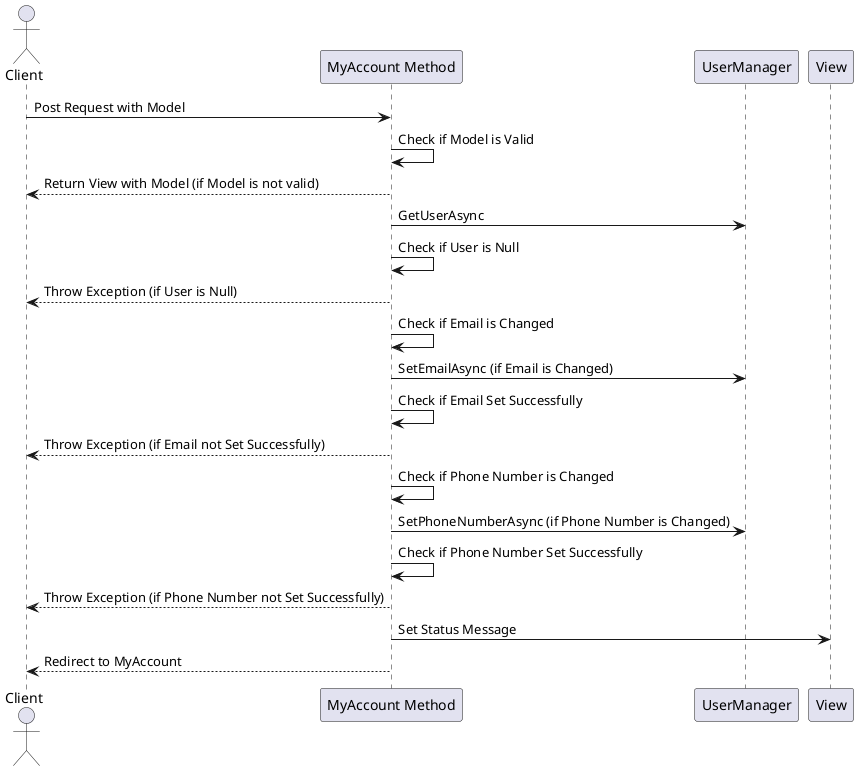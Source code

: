 @startuml
actor Client as C
participant "MyAccount Method" as M
participant UserManager as U
participant View as V

C -> M : Post Request with Model
M -> M : Check if Model is Valid
M --> C : Return View with Model (if Model is not valid)
M -> U : GetUserAsync
M -> M : Check if User is Null
M --> C : Throw Exception (if User is Null)
M -> M : Check if Email is Changed
M -> U : SetEmailAsync (if Email is Changed)
M -> M : Check if Email Set Successfully
M --> C : Throw Exception (if Email not Set Successfully)
M -> M : Check if Phone Number is Changed
M -> U : SetPhoneNumberAsync (if Phone Number is Changed)
M -> M : Check if Phone Number Set Successfully
M --> C : Throw Exception (if Phone Number not Set Successfully)
M -> V : Set Status Message
M --> C : Redirect to MyAccount
@enduml
